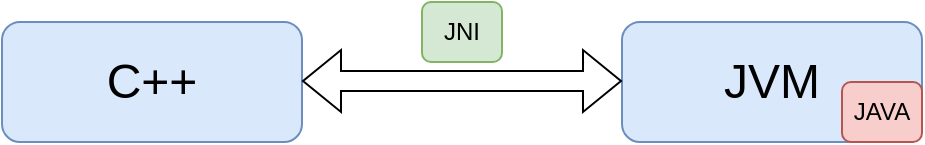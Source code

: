 <mxfile version="24.1.0" type="device">
  <diagram name="第 1 页" id="GIAjR0rXeWZUQFvc5wLO">
    <mxGraphModel dx="1434" dy="836" grid="1" gridSize="10" guides="1" tooltips="1" connect="1" arrows="1" fold="1" page="1" pageScale="1" pageWidth="827" pageHeight="1169" math="0" shadow="0">
      <root>
        <mxCell id="0" />
        <mxCell id="1" parent="0" />
        <mxCell id="zaIRJdftHB46xq49ESVS-1" value="&lt;font style=&quot;font-size: 24px;&quot;&gt;C++&lt;/font&gt;" style="rounded=1;whiteSpace=wrap;html=1;fillColor=#dae8fc;strokeColor=#6c8ebf;" parent="1" vertex="1">
          <mxGeometry x="120" y="320" width="150" height="60" as="geometry" />
        </mxCell>
        <mxCell id="47wJD56icOpZS0BODLg1-1" value="&lt;font style=&quot;font-size: 24px;&quot;&gt;JVM&lt;/font&gt;" style="rounded=1;whiteSpace=wrap;html=1;fillColor=#dae8fc;strokeColor=#6c8ebf;" parent="1" vertex="1">
          <mxGeometry x="430" y="320" width="150" height="60" as="geometry" />
        </mxCell>
        <mxCell id="47wJD56icOpZS0BODLg1-2" value="JAVA" style="rounded=1;whiteSpace=wrap;html=1;fillColor=#f8cecc;strokeColor=#b85450;" parent="1" vertex="1">
          <mxGeometry x="540" y="350" width="40" height="30" as="geometry" />
        </mxCell>
        <mxCell id="47wJD56icOpZS0BODLg1-3" value="" style="shape=flexArrow;endArrow=classic;startArrow=classic;html=1;rounded=0;" parent="1" edge="1">
          <mxGeometry width="100" height="100" relative="1" as="geometry">
            <mxPoint x="270" y="349.5" as="sourcePoint" />
            <mxPoint x="430" y="349.5" as="targetPoint" />
            <Array as="points" />
          </mxGeometry>
        </mxCell>
        <mxCell id="47wJD56icOpZS0BODLg1-4" value="JNI" style="rounded=1;whiteSpace=wrap;html=1;fillColor=#d5e8d4;strokeColor=#82b366;" parent="1" vertex="1">
          <mxGeometry x="330" y="310" width="40" height="30" as="geometry" />
        </mxCell>
      </root>
    </mxGraphModel>
  </diagram>
</mxfile>
